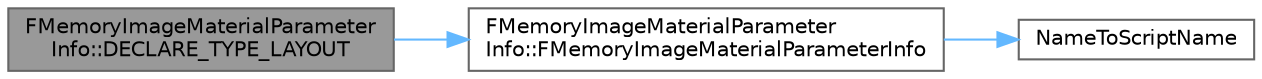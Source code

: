 digraph "FMemoryImageMaterialParameterInfo::DECLARE_TYPE_LAYOUT"
{
 // INTERACTIVE_SVG=YES
 // LATEX_PDF_SIZE
  bgcolor="transparent";
  edge [fontname=Helvetica,fontsize=10,labelfontname=Helvetica,labelfontsize=10];
  node [fontname=Helvetica,fontsize=10,shape=box,height=0.2,width=0.4];
  rankdir="LR";
  Node1 [id="Node000001",label="FMemoryImageMaterialParameter\lInfo::DECLARE_TYPE_LAYOUT",height=0.2,width=0.4,color="gray40", fillcolor="grey60", style="filled", fontcolor="black",tooltip=" "];
  Node1 -> Node2 [id="edge1_Node000001_Node000002",color="steelblue1",style="solid",tooltip=" "];
  Node2 [id="Node000002",label="FMemoryImageMaterialParameter\lInfo::FMemoryImageMaterialParameterInfo",height=0.2,width=0.4,color="grey40", fillcolor="white", style="filled",URL="$db/d97/structFMemoryImageMaterialParameterInfo.html#ae5d47a478b2bb8913d046e77d8ed0926",tooltip=" "];
  Node2 -> Node3 [id="edge2_Node000002_Node000003",color="steelblue1",style="solid",tooltip=" "];
  Node3 [id="Node000003",label="NameToScriptName",height=0.2,width=0.4,color="grey40", fillcolor="white", style="filled",URL="$d6/d35/NameTypes_8h.html#a9fa0d74f9c63fab6cab8b6436185fb80",tooltip=" "];
}
